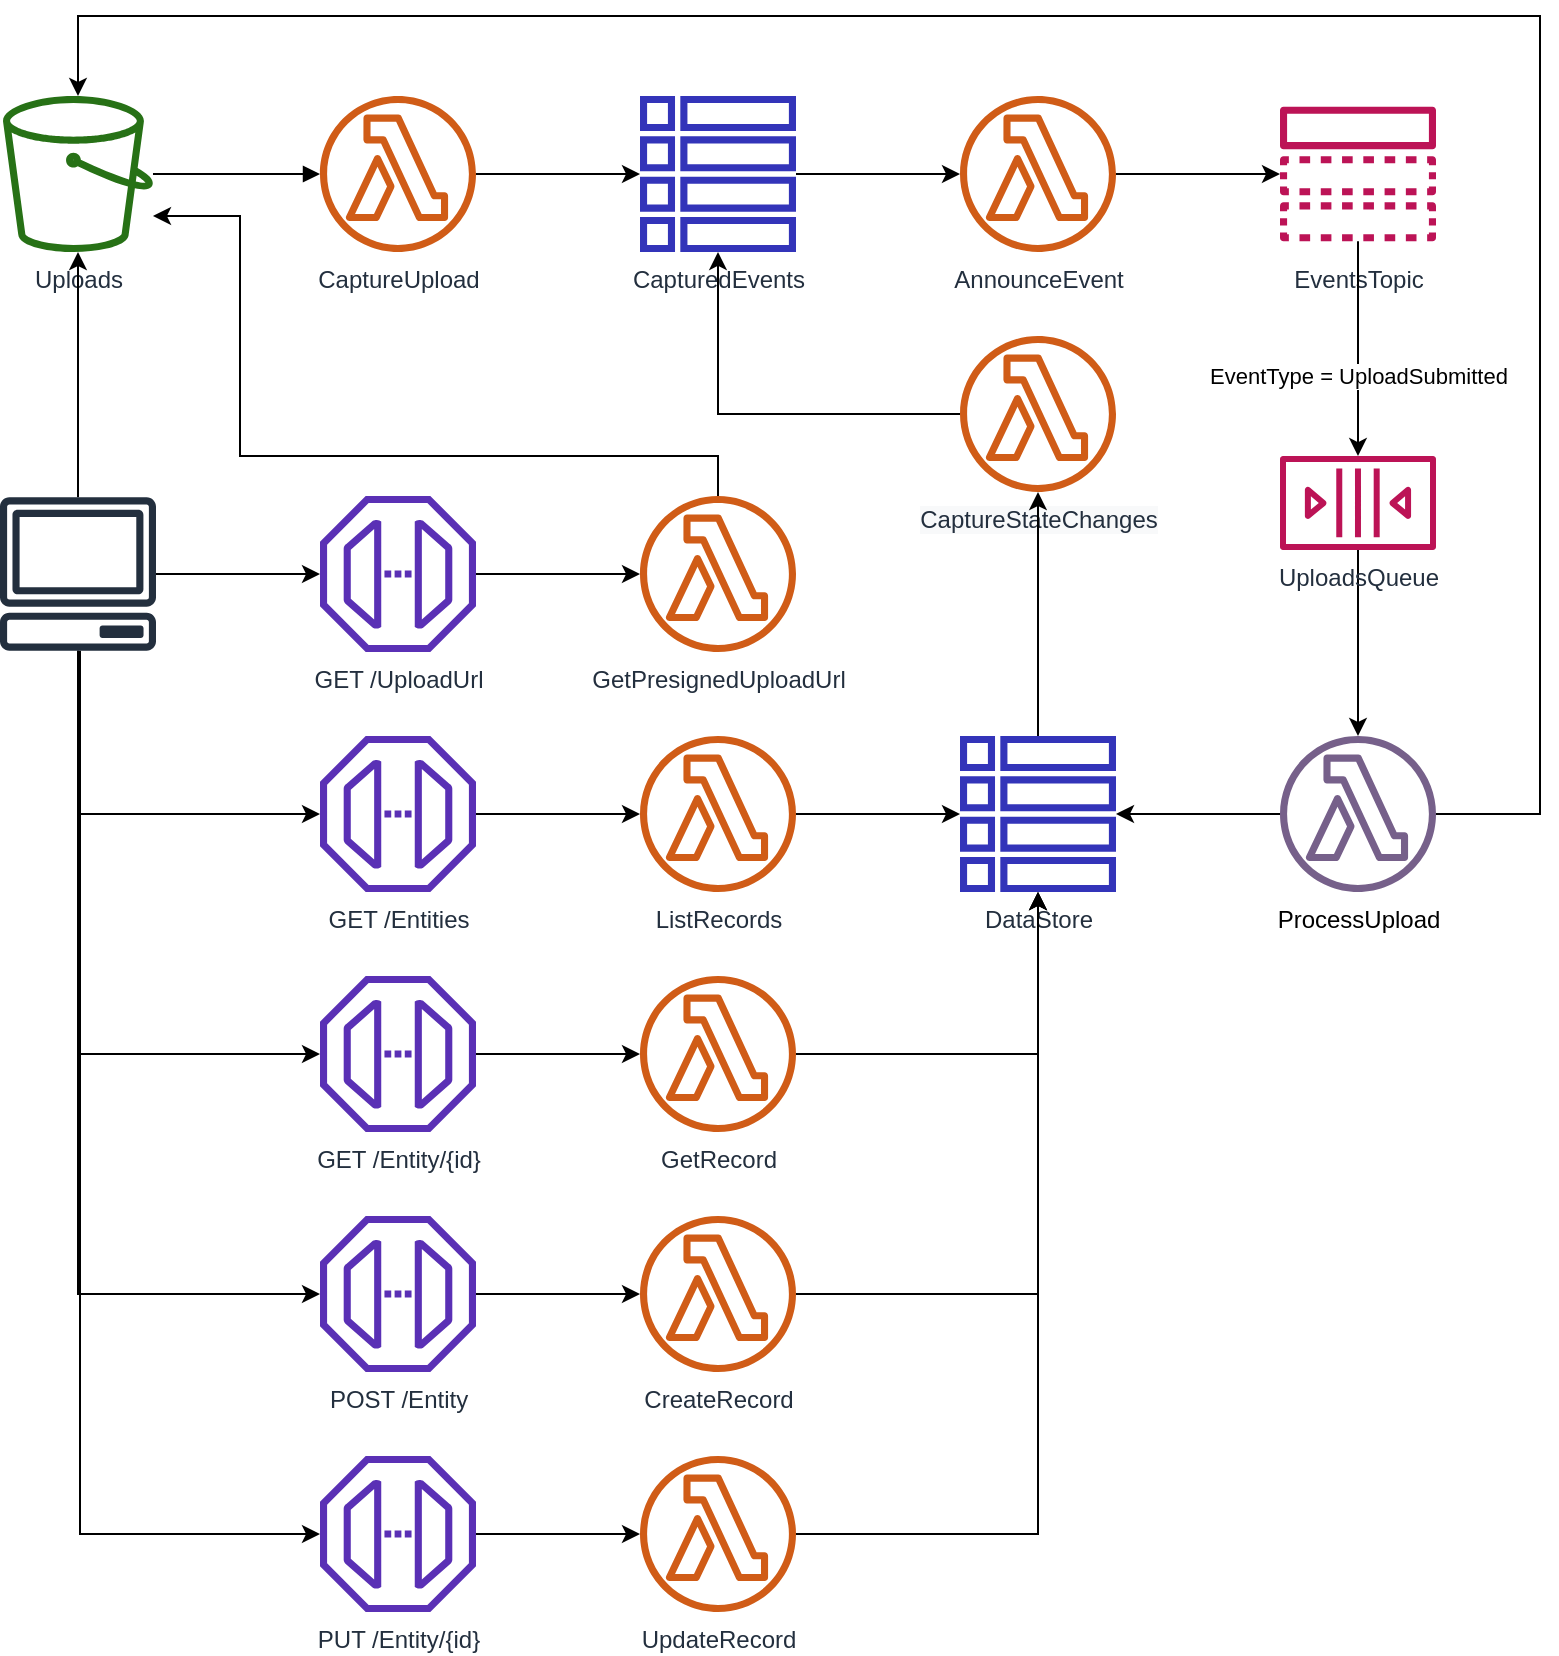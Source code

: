 <mxfile compressed="false">
    <diagram id="JkeCzRaAXA9yDT0niHJ5" name="API">
        <mxGraphModel dx="678" dy="680" grid="1" gridSize="10" guides="1" tooltips="1" connect="1" arrows="1" fold="1" page="1" pageScale="1" pageWidth="850" pageHeight="1400" background="#FFFFFF" math="0" shadow="0">
            <root>
                <mxCell id="0"/>
                <mxCell id="1" parent="0"/>
                <mxCell id="k7aemHpgfqK2G6UQP_n8-1" value="&lt;span&gt;Uploads&lt;/span&gt;" style="outlineConnect=0;fontColor=#232F3E;gradientColor=none;fillColor=#277116;strokeColor=none;dashed=0;verticalLabelPosition=bottom;verticalAlign=top;align=center;html=1;fontSize=12;fontStyle=0;pointerEvents=1;shape=mxgraph.aws4.bucket;" parent="1" vertex="1">
                    <mxGeometry x="40" y="80" width="78" height="78" as="geometry"/>
                </mxCell>
                <mxCell id="JZLs2FqF0W2ko9GQ3f_p-4" style="edgeStyle=orthogonalEdgeStyle;rounded=0;orthogonalLoop=1;jettySize=auto;html=1;startArrow=none;startFill=0;strokeColor=#000000;" parent="1" source="k7aemHpgfqK2G6UQP_n8-3" target="k7aemHpgfqK2G6UQP_n8-5" edge="1">
                    <mxGeometry relative="1" as="geometry">
                        <Array as="points">
                            <mxPoint x="630" y="439"/>
                            <mxPoint x="630" y="439"/>
                        </Array>
                    </mxGeometry>
                </mxCell>
                <mxCell id="tSfun1f35xkHQWBB_WDs-2" style="edgeStyle=orthogonalEdgeStyle;rounded=0;orthogonalLoop=1;jettySize=auto;html=1;strokeColor=#000000;" parent="1" source="k7aemHpgfqK2G6UQP_n8-3" target="k7aemHpgfqK2G6UQP_n8-1" edge="1">
                    <mxGeometry relative="1" as="geometry">
                        <Array as="points">
                            <mxPoint x="810" y="439"/>
                            <mxPoint x="810" y="40"/>
                            <mxPoint x="79" y="40"/>
                        </Array>
                    </mxGeometry>
                </mxCell>
                <mxCell id="k7aemHpgfqK2G6UQP_n8-3" value="&lt;span&gt;ProcessUpload&lt;/span&gt;" style="outlineConnect=0;fontColor=#000000;fillColor=#76608a;strokeColor=#432D57;dashed=0;verticalLabelPosition=bottom;verticalAlign=top;align=center;html=1;fontSize=12;fontStyle=0;aspect=fixed;pointerEvents=1;shape=mxgraph.aws4.lambda_function;" parent="1" vertex="1">
                    <mxGeometry x="680" y="400" width="78" height="78" as="geometry"/>
                </mxCell>
                <mxCell id="k7aemHpgfqK2G6UQP_n8-5" value="DataStore" style="outlineConnect=0;fontColor=#232F3E;gradientColor=none;fillColor=#3334B9;strokeColor=none;dashed=0;verticalLabelPosition=bottom;verticalAlign=top;align=center;html=1;fontSize=12;fontStyle=0;aspect=fixed;pointerEvents=1;shape=mxgraph.aws4.table;" parent="1" vertex="1">
                    <mxGeometry x="520" y="400" width="78" height="78" as="geometry"/>
                </mxCell>
                <mxCell id="JZLs2FqF0W2ko9GQ3f_p-9" style="edgeStyle=orthogonalEdgeStyle;rounded=0;orthogonalLoop=1;jettySize=auto;html=1;startArrow=none;startFill=0;strokeColor=#000000;" parent="1" source="k7aemHpgfqK2G6UQP_n8-6" target="k7aemHpgfqK2G6UQP_n8-15" edge="1">
                    <mxGeometry relative="1" as="geometry"/>
                </mxCell>
                <mxCell id="k7aemHpgfqK2G6UQP_n8-6" value="&lt;span&gt;GET /Entities&lt;/span&gt;" style="outlineConnect=0;fontColor=#232F3E;gradientColor=none;fillColor=#5A30B5;strokeColor=none;dashed=0;verticalLabelPosition=bottom;verticalAlign=top;align=center;html=1;fontSize=12;fontStyle=0;aspect=fixed;pointerEvents=1;shape=mxgraph.aws4.endpoint;" parent="1" vertex="1">
                    <mxGeometry x="200" y="400" width="78" height="78" as="geometry"/>
                </mxCell>
                <mxCell id="k7aemHpgfqK2G6UQP_n8-7" value="" style="edgeStyle=orthogonalEdgeStyle;html=1;endArrow=block;elbow=vertical;startArrow=none;endFill=1;strokeColor=#000000;rounded=0;" parent="1" source="k7aemHpgfqK2G6UQP_n8-1" target="k7aemHpgfqK2G6UQP_n8-37" edge="1">
                    <mxGeometry width="100" relative="1" as="geometry">
                        <mxPoint x="507" y="254" as="sourcePoint"/>
                        <mxPoint x="607" y="254" as="targetPoint"/>
                    </mxGeometry>
                </mxCell>
                <mxCell id="JZLs2FqF0W2ko9GQ3f_p-10" style="edgeStyle=orthogonalEdgeStyle;rounded=0;orthogonalLoop=1;jettySize=auto;html=1;startArrow=none;startFill=0;strokeColor=#000000;" parent="1" source="k7aemHpgfqK2G6UQP_n8-13" target="k7aemHpgfqK2G6UQP_n8-19" edge="1">
                    <mxGeometry relative="1" as="geometry"/>
                </mxCell>
                <mxCell id="k7aemHpgfqK2G6UQP_n8-13" value="&lt;span&gt;GET /Entity/{id}&lt;/span&gt;" style="outlineConnect=0;fontColor=#232F3E;gradientColor=none;fillColor=#5A30B5;strokeColor=none;dashed=0;verticalLabelPosition=bottom;verticalAlign=top;align=center;html=1;fontSize=12;fontStyle=0;aspect=fixed;pointerEvents=1;shape=mxgraph.aws4.endpoint;" parent="1" vertex="1">
                    <mxGeometry x="200" y="520" width="78" height="78" as="geometry"/>
                </mxCell>
                <mxCell id="JZLs2FqF0W2ko9GQ3f_p-12" style="edgeStyle=orthogonalEdgeStyle;rounded=0;orthogonalLoop=1;jettySize=auto;html=1;startArrow=none;startFill=0;strokeColor=#000000;" parent="1" source="k7aemHpgfqK2G6UQP_n8-15" target="k7aemHpgfqK2G6UQP_n8-5" edge="1">
                    <mxGeometry relative="1" as="geometry"/>
                </mxCell>
                <mxCell id="k7aemHpgfqK2G6UQP_n8-15" value="ListRecords" style="outlineConnect=0;fontColor=#232F3E;gradientColor=none;fillColor=#D05C17;strokeColor=none;dashed=0;verticalLabelPosition=bottom;verticalAlign=top;align=center;html=1;fontSize=12;fontStyle=0;aspect=fixed;pointerEvents=1;shape=mxgraph.aws4.lambda_function;" parent="1" vertex="1">
                    <mxGeometry x="360" y="400" width="78" height="78" as="geometry"/>
                </mxCell>
                <mxCell id="JZLs2FqF0W2ko9GQ3f_p-11" style="edgeStyle=orthogonalEdgeStyle;rounded=0;orthogonalLoop=1;jettySize=auto;html=1;startArrow=none;startFill=0;strokeColor=#000000;" parent="1" source="k7aemHpgfqK2G6UQP_n8-19" target="k7aemHpgfqK2G6UQP_n8-5" edge="1">
                    <mxGeometry relative="1" as="geometry"/>
                </mxCell>
                <mxCell id="k7aemHpgfqK2G6UQP_n8-19" value="GetRecord" style="outlineConnect=0;fontColor=#232F3E;gradientColor=none;fillColor=#D05C17;strokeColor=none;dashed=0;verticalLabelPosition=bottom;verticalAlign=top;align=center;html=1;fontSize=12;fontStyle=0;aspect=fixed;pointerEvents=1;shape=mxgraph.aws4.lambda_function;" parent="1" vertex="1">
                    <mxGeometry x="360" y="520" width="78" height="78" as="geometry"/>
                </mxCell>
                <mxCell id="JZLs2FqF0W2ko9GQ3f_p-1" style="edgeStyle=orthogonalEdgeStyle;rounded=0;orthogonalLoop=1;jettySize=auto;html=1;startArrow=none;startFill=0;strokeColor=#000000;" parent="1" source="k7aemHpgfqK2G6UQP_n8-28" target="k7aemHpgfqK2G6UQP_n8-1" edge="1">
                    <mxGeometry relative="1" as="geometry"/>
                </mxCell>
                <mxCell id="JZLs2FqF0W2ko9GQ3f_p-5" style="edgeStyle=orthogonalEdgeStyle;rounded=0;orthogonalLoop=1;jettySize=auto;html=1;startArrow=none;startFill=0;strokeColor=#000000;" parent="1" source="k7aemHpgfqK2G6UQP_n8-28" target="k7aemHpgfqK2G6UQP_n8-33" edge="1">
                    <mxGeometry relative="1" as="geometry"/>
                </mxCell>
                <mxCell id="JZLs2FqF0W2ko9GQ3f_p-7" style="edgeStyle=orthogonalEdgeStyle;rounded=0;orthogonalLoop=1;jettySize=auto;html=1;startArrow=none;startFill=0;strokeColor=#000000;" parent="1" source="k7aemHpgfqK2G6UQP_n8-28" target="k7aemHpgfqK2G6UQP_n8-6" edge="1">
                    <mxGeometry relative="1" as="geometry">
                        <Array as="points">
                            <mxPoint x="79" y="439"/>
                        </Array>
                    </mxGeometry>
                </mxCell>
                <mxCell id="JZLs2FqF0W2ko9GQ3f_p-8" style="edgeStyle=orthogonalEdgeStyle;rounded=0;orthogonalLoop=1;jettySize=auto;html=1;startArrow=none;startFill=0;strokeColor=#000000;" parent="1" source="k7aemHpgfqK2G6UQP_n8-28" target="k7aemHpgfqK2G6UQP_n8-13" edge="1">
                    <mxGeometry relative="1" as="geometry">
                        <Array as="points">
                            <mxPoint x="79" y="559"/>
                        </Array>
                    </mxGeometry>
                </mxCell>
                <mxCell id="JZLs2FqF0W2ko9GQ3f_p-19" style="edgeStyle=orthogonalEdgeStyle;rounded=0;orthogonalLoop=1;jettySize=auto;html=1;startArrow=none;startFill=0;strokeColor=#000000;" parent="1" source="k7aemHpgfqK2G6UQP_n8-28" target="JZLs2FqF0W2ko9GQ3f_p-16" edge="1">
                    <mxGeometry relative="1" as="geometry">
                        <Array as="points">
                            <mxPoint x="79" y="679"/>
                        </Array>
                    </mxGeometry>
                </mxCell>
                <mxCell id="JZLs2FqF0W2ko9GQ3f_p-24" style="edgeStyle=orthogonalEdgeStyle;rounded=0;orthogonalLoop=1;jettySize=auto;html=1;startArrow=none;startFill=0;strokeColor=#000000;" parent="1" source="k7aemHpgfqK2G6UQP_n8-28" target="JZLs2FqF0W2ko9GQ3f_p-22" edge="1">
                    <mxGeometry relative="1" as="geometry">
                        <Array as="points">
                            <mxPoint x="80" y="799"/>
                        </Array>
                    </mxGeometry>
                </mxCell>
                <mxCell id="k7aemHpgfqK2G6UQP_n8-28" value="" style="outlineConnect=0;fontColor=#232F3E;gradientColor=none;fillColor=#232F3E;strokeColor=none;dashed=0;verticalLabelPosition=bottom;verticalAlign=top;align=center;html=1;fontSize=12;fontStyle=0;pointerEvents=1;shape=mxgraph.aws4.client;" parent="1" vertex="1">
                    <mxGeometry x="40" y="280" width="78" height="78" as="geometry"/>
                </mxCell>
                <mxCell id="tSfun1f35xkHQWBB_WDs-1" style="edgeStyle=orthogonalEdgeStyle;rounded=0;orthogonalLoop=1;jettySize=auto;html=1;strokeColor=#000000;" parent="1" source="k7aemHpgfqK2G6UQP_n8-31" target="k7aemHpgfqK2G6UQP_n8-1" edge="1">
                    <mxGeometry relative="1" as="geometry">
                        <Array as="points">
                            <mxPoint x="399" y="260"/>
                            <mxPoint x="160" y="260"/>
                            <mxPoint x="160" y="140"/>
                        </Array>
                    </mxGeometry>
                </mxCell>
                <mxCell id="k7aemHpgfqK2G6UQP_n8-31" value="&lt;span style=&quot;text-align: left&quot;&gt;GetPresignedUploadUrl&lt;/span&gt;" style="outlineConnect=0;fontColor=#232F3E;gradientColor=none;fillColor=#D05C17;strokeColor=none;dashed=0;verticalLabelPosition=bottom;verticalAlign=top;align=center;html=1;fontSize=12;fontStyle=0;aspect=fixed;pointerEvents=1;shape=mxgraph.aws4.lambda_function;" parent="1" vertex="1">
                    <mxGeometry x="360" y="280" width="78" height="78" as="geometry"/>
                </mxCell>
                <mxCell id="JZLs2FqF0W2ko9GQ3f_p-6" style="edgeStyle=orthogonalEdgeStyle;rounded=0;orthogonalLoop=1;jettySize=auto;html=1;startArrow=none;startFill=0;strokeColor=#000000;" parent="1" source="k7aemHpgfqK2G6UQP_n8-33" target="k7aemHpgfqK2G6UQP_n8-31" edge="1">
                    <mxGeometry relative="1" as="geometry"/>
                </mxCell>
                <mxCell id="k7aemHpgfqK2G6UQP_n8-33" value="GET /UploadUrl" style="outlineConnect=0;fontColor=#232F3E;gradientColor=none;fillColor=#5A30B5;strokeColor=none;dashed=0;verticalLabelPosition=bottom;verticalAlign=top;align=center;html=1;fontSize=12;fontStyle=0;aspect=fixed;pointerEvents=1;shape=mxgraph.aws4.endpoint;" parent="1" vertex="1">
                    <mxGeometry x="200" y="280" width="78" height="78" as="geometry"/>
                </mxCell>
                <mxCell id="JZLs2FqF0W2ko9GQ3f_p-2" style="edgeStyle=orthogonalEdgeStyle;rounded=0;orthogonalLoop=1;jettySize=auto;html=1;startArrow=none;startFill=0;strokeColor=#000000;" parent="1" source="k7aemHpgfqK2G6UQP_n8-37" target="k7aemHpgfqK2G6UQP_n8-39" edge="1">
                    <mxGeometry relative="1" as="geometry"/>
                </mxCell>
                <mxCell id="k7aemHpgfqK2G6UQP_n8-37" value="&lt;span&gt;CaptureUpload&lt;/span&gt;" style="outlineConnect=0;fontColor=#232F3E;gradientColor=none;fillColor=#D05C17;strokeColor=none;dashed=0;verticalLabelPosition=bottom;verticalAlign=top;align=center;html=1;fontSize=12;fontStyle=0;aspect=fixed;pointerEvents=1;shape=mxgraph.aws4.lambda_function;" parent="1" vertex="1">
                    <mxGeometry x="200" y="80" width="78" height="78" as="geometry"/>
                </mxCell>
                <mxCell id="k7aemHpgfqK2G6UQP_n8-38" style="edgeStyle=orthogonalEdgeStyle;rounded=0;orthogonalLoop=1;jettySize=auto;html=1;startArrow=none;startFill=0;strokeColor=#000000;" parent="1" source="k7aemHpgfqK2G6UQP_n8-42" target="k7aemHpgfqK2G6UQP_n8-47" edge="1">
                    <mxGeometry relative="1" as="geometry"/>
                </mxCell>
                <mxCell id="JZLs2FqF0W2ko9GQ3f_p-3" style="edgeStyle=orthogonalEdgeStyle;rounded=0;orthogonalLoop=1;jettySize=auto;html=1;startArrow=none;startFill=0;strokeColor=#000000;" parent="1" source="k7aemHpgfqK2G6UQP_n8-39" target="k7aemHpgfqK2G6UQP_n8-42" edge="1">
                    <mxGeometry relative="1" as="geometry"/>
                </mxCell>
                <mxCell id="k7aemHpgfqK2G6UQP_n8-39" value="&lt;span&gt;CapturedEvents&lt;/span&gt;" style="outlineConnect=0;fontColor=#232F3E;gradientColor=none;fillColor=#3334B9;strokeColor=none;dashed=0;verticalLabelPosition=bottom;verticalAlign=top;align=center;html=1;fontSize=12;fontStyle=0;aspect=fixed;pointerEvents=1;shape=mxgraph.aws4.table;" parent="1" vertex="1">
                    <mxGeometry x="360" y="80" width="78" height="78" as="geometry"/>
                </mxCell>
                <mxCell id="k7aemHpgfqK2G6UQP_n8-45" style="edgeStyle=orthogonalEdgeStyle;rounded=0;orthogonalLoop=1;jettySize=auto;html=1;startArrow=none;startFill=0;strokeColor=#000000;" parent="1" source="JZLs2FqF0W2ko9GQ3f_p-13" target="k7aemHpgfqK2G6UQP_n8-3" edge="1">
                    <mxGeometry relative="1" as="geometry">
                        <Array as="points"/>
                    </mxGeometry>
                </mxCell>
                <mxCell id="k7aemHpgfqK2G6UQP_n8-47" value="&lt;span&gt;EventsTopic&lt;/span&gt;" style="outlineConnect=0;fontColor=#232F3E;gradientColor=none;fillColor=#BC1356;strokeColor=none;dashed=0;verticalLabelPosition=bottom;verticalAlign=top;align=center;html=1;fontSize=12;fontStyle=0;pointerEvents=1;shape=mxgraph.aws4.topic;" parent="1" vertex="1">
                    <mxGeometry x="680" y="80" width="78" height="78" as="geometry"/>
                </mxCell>
                <mxCell id="k7aemHpgfqK2G6UQP_n8-50" value="&lt;span style=&quot;font-family: &amp;#34;helvetica&amp;#34; ; font-size: 12px ; font-style: normal ; font-weight: 400 ; letter-spacing: normal ; text-align: center ; text-indent: 0px ; text-transform: none ; word-spacing: 0px ; background-color: rgb(248 , 249 , 250) ; float: none ; display: inline&quot;&gt;CaptureStateChanges&lt;/span&gt;&lt;br&gt;" style="outlineConnect=0;fontColor=#232F3E;gradientColor=none;fillColor=#D05C17;strokeColor=none;dashed=0;verticalLabelPosition=bottom;verticalAlign=top;align=center;html=1;fontSize=12;fontStyle=0;aspect=fixed;pointerEvents=1;shape=mxgraph.aws4.lambda_function;" parent="1" vertex="1">
                    <mxGeometry x="520" y="200" width="78" height="78" as="geometry"/>
                </mxCell>
                <mxCell id="k7aemHpgfqK2G6UQP_n8-42" value="AnnounceEvent" style="outlineConnect=0;fontColor=#232F3E;gradientColor=none;fillColor=#D05C17;strokeColor=none;dashed=0;verticalLabelPosition=bottom;verticalAlign=top;align=center;html=1;fontSize=12;fontStyle=0;aspect=fixed;pointerEvents=1;shape=mxgraph.aws4.lambda_function;" parent="1" vertex="1">
                    <mxGeometry x="520" y="80" width="78" height="78" as="geometry"/>
                </mxCell>
                <mxCell id="kIKORUK3WMcLZ2eLD7nt-27" style="edgeStyle=orthogonalEdgeStyle;rounded=0;orthogonalLoop=1;jettySize=auto;html=1;startArrow=none;startFill=0;strokeColor=#000000;" parent="1" source="k7aemHpgfqK2G6UQP_n8-50" target="k7aemHpgfqK2G6UQP_n8-39" edge="1">
                    <mxGeometry relative="1" as="geometry">
                        <mxPoint x="1439" y="297" as="sourcePoint"/>
                        <mxPoint x="597.41" y="199" as="targetPoint"/>
                    </mxGeometry>
                </mxCell>
                <mxCell id="kIKORUK3WMcLZ2eLD7nt-29" style="edgeStyle=orthogonalEdgeStyle;rounded=0;orthogonalLoop=1;jettySize=auto;html=1;startArrow=none;startFill=0;strokeColor=#000000;" parent="1" source="k7aemHpgfqK2G6UQP_n8-5" target="k7aemHpgfqK2G6UQP_n8-50" edge="1">
                    <mxGeometry relative="1" as="geometry">
                        <mxPoint x="1037.91" y="519" as="sourcePoint"/>
                        <mxPoint x="1159" y="440" as="targetPoint"/>
                    </mxGeometry>
                </mxCell>
                <mxCell id="JZLs2FqF0W2ko9GQ3f_p-13" value="UploadsQueue" style="outlineConnect=0;fontColor=#232F3E;gradientColor=none;fillColor=#BC1356;strokeColor=none;dashed=0;verticalLabelPosition=bottom;verticalAlign=top;align=center;html=1;fontSize=12;fontStyle=0;aspect=fixed;pointerEvents=1;shape=mxgraph.aws4.queue;" parent="1" vertex="1">
                    <mxGeometry x="680" y="260" width="78" height="47" as="geometry"/>
                </mxCell>
                <mxCell id="JZLs2FqF0W2ko9GQ3f_p-14" style="edgeStyle=orthogonalEdgeStyle;rounded=0;orthogonalLoop=1;jettySize=auto;html=1;startArrow=none;startFill=0;strokeColor=#000000;" parent="1" source="k7aemHpgfqK2G6UQP_n8-47" target="JZLs2FqF0W2ko9GQ3f_p-13" edge="1">
                    <mxGeometry relative="1" as="geometry">
                        <mxPoint x="719" y="152.625" as="sourcePoint"/>
                        <mxPoint x="638" y="279" as="targetPoint"/>
                        <Array as="points">
                            <mxPoint x="719" y="279"/>
                        </Array>
                    </mxGeometry>
                </mxCell>
                <mxCell id="JZLs2FqF0W2ko9GQ3f_p-15" value="EventType = UploadSubmitted" style="edgeLabel;html=1;align=center;verticalAlign=middle;resizable=0;points=[];" parent="JZLs2FqF0W2ko9GQ3f_p-14" vertex="1" connectable="0">
                    <mxGeometry x="-0.181" relative="1" as="geometry">
                        <mxPoint y="23.38" as="offset"/>
                    </mxGeometry>
                </mxCell>
                <mxCell id="JZLs2FqF0W2ko9GQ3f_p-20" style="edgeStyle=orthogonalEdgeStyle;rounded=0;orthogonalLoop=1;jettySize=auto;html=1;startArrow=none;startFill=0;strokeColor=#000000;" parent="1" source="JZLs2FqF0W2ko9GQ3f_p-16" target="JZLs2FqF0W2ko9GQ3f_p-17" edge="1">
                    <mxGeometry relative="1" as="geometry"/>
                </mxCell>
                <mxCell id="JZLs2FqF0W2ko9GQ3f_p-16" value="&lt;span&gt;POST /Entity&lt;/span&gt;" style="outlineConnect=0;fontColor=#232F3E;gradientColor=none;fillColor=#5A30B5;strokeColor=none;dashed=0;verticalLabelPosition=bottom;verticalAlign=top;align=center;html=1;fontSize=12;fontStyle=0;aspect=fixed;pointerEvents=1;shape=mxgraph.aws4.endpoint;" parent="1" vertex="1">
                    <mxGeometry x="200" y="640" width="78" height="78" as="geometry"/>
                </mxCell>
                <mxCell id="JZLs2FqF0W2ko9GQ3f_p-18" style="edgeStyle=orthogonalEdgeStyle;rounded=0;orthogonalLoop=1;jettySize=auto;html=1;startArrow=none;startFill=0;strokeColor=#000000;" parent="1" source="JZLs2FqF0W2ko9GQ3f_p-17" target="k7aemHpgfqK2G6UQP_n8-5" edge="1">
                    <mxGeometry relative="1" as="geometry"/>
                </mxCell>
                <mxCell id="JZLs2FqF0W2ko9GQ3f_p-17" value="CreateRecord" style="outlineConnect=0;fontColor=#232F3E;gradientColor=none;fillColor=#D05C17;strokeColor=none;dashed=0;verticalLabelPosition=bottom;verticalAlign=top;align=center;html=1;fontSize=12;fontStyle=0;aspect=fixed;pointerEvents=1;shape=mxgraph.aws4.lambda_function;" parent="1" vertex="1">
                    <mxGeometry x="360" y="640" width="78" height="78" as="geometry"/>
                </mxCell>
                <mxCell id="JZLs2FqF0W2ko9GQ3f_p-21" style="edgeStyle=orthogonalEdgeStyle;rounded=0;orthogonalLoop=1;jettySize=auto;html=1;startArrow=none;startFill=0;strokeColor=#000000;" parent="1" source="JZLs2FqF0W2ko9GQ3f_p-22" target="JZLs2FqF0W2ko9GQ3f_p-23" edge="1">
                    <mxGeometry relative="1" as="geometry"/>
                </mxCell>
                <mxCell id="JZLs2FqF0W2ko9GQ3f_p-22" value="&lt;span&gt;PUT /Entity/{id}&lt;/span&gt;" style="outlineConnect=0;fontColor=#232F3E;gradientColor=none;fillColor=#5A30B5;strokeColor=none;dashed=0;verticalLabelPosition=bottom;verticalAlign=top;align=center;html=1;fontSize=12;fontStyle=0;aspect=fixed;pointerEvents=1;shape=mxgraph.aws4.endpoint;" parent="1" vertex="1">
                    <mxGeometry x="200" y="760" width="78" height="78" as="geometry"/>
                </mxCell>
                <mxCell id="JZLs2FqF0W2ko9GQ3f_p-25" style="edgeStyle=orthogonalEdgeStyle;rounded=0;orthogonalLoop=1;jettySize=auto;html=1;startArrow=none;startFill=0;strokeColor=#000000;" parent="1" source="JZLs2FqF0W2ko9GQ3f_p-23" target="k7aemHpgfqK2G6UQP_n8-5" edge="1">
                    <mxGeometry relative="1" as="geometry"/>
                </mxCell>
                <mxCell id="JZLs2FqF0W2ko9GQ3f_p-23" value="UpdateRecord" style="outlineConnect=0;fontColor=#232F3E;gradientColor=none;fillColor=#D05C17;strokeColor=none;dashed=0;verticalLabelPosition=bottom;verticalAlign=top;align=center;html=1;fontSize=12;fontStyle=0;aspect=fixed;pointerEvents=1;shape=mxgraph.aws4.lambda_function;" parent="1" vertex="1">
                    <mxGeometry x="360" y="760" width="78" height="78" as="geometry"/>
                </mxCell>
            </root>
        </mxGraphModel>
    </diagram>
    <diagram id="98u5LshAZGFSYdY-vi_l" name="db-stream">
        <mxGraphModel dx="678" dy="680" grid="1" gridSize="10" guides="1" tooltips="1" connect="1" arrows="1" fold="1" page="1" pageScale="1" pageWidth="1100" pageHeight="850" background="#FFFFFF" math="0" shadow="0">
            <root>
                <mxCell id="frrsjdN9O_VujLEhSTNY-0"/>
                <mxCell id="frrsjdN9O_VujLEhSTNY-1" parent="frrsjdN9O_VujLEhSTNY-0"/>
                <mxCell id="frrsjdN9O_VujLEhSTNY-2" value="BackgroundProcess" style="outlineConnect=0;fontColor=#232F3E;gradientColor=none;fillColor=#D05C17;strokeColor=none;dashed=0;verticalLabelPosition=bottom;verticalAlign=top;align=center;html=1;fontSize=12;fontStyle=0;aspect=fixed;pointerEvents=1;shape=mxgraph.aws4.lambda_function;" vertex="1" parent="frrsjdN9O_VujLEhSTNY-1">
                    <mxGeometry x="200" y="80" width="78" height="78" as="geometry"/>
                </mxCell>
                <mxCell id="frrsjdN9O_VujLEhSTNY-3" style="edgeStyle=orthogonalEdgeStyle;rounded=0;orthogonalLoop=1;jettySize=auto;html=1;strokeColor=#000000;" edge="1" parent="frrsjdN9O_VujLEhSTNY-1" source="frrsjdN9O_VujLEhSTNY-4" target="frrsjdN9O_VujLEhSTNY-2">
                    <mxGeometry relative="1" as="geometry"/>
                </mxCell>
                <mxCell id="frrsjdN9O_VujLEhSTNY-4" value="DataStore" style="outlineConnect=0;fontColor=#232F3E;gradientColor=none;fillColor=#3334B9;strokeColor=none;dashed=0;verticalLabelPosition=bottom;verticalAlign=top;align=center;html=1;fontSize=12;fontStyle=0;aspect=fixed;pointerEvents=1;shape=mxgraph.aws4.table;" vertex="1" parent="frrsjdN9O_VujLEhSTNY-1">
                    <mxGeometry x="40" y="80" width="78" height="78" as="geometry"/>
                </mxCell>
            </root>
        </mxGraphModel>
    </diagram>
    <diagram id="6CP49vHQB68SHmrdIYwD" name="s3-lambda">
        <mxGraphModel dx="678" dy="680" grid="1" gridSize="10" guides="1" tooltips="1" connect="1" arrows="1" fold="1" page="1" pageScale="1" pageWidth="1100" pageHeight="850" background="#ffffff" math="0" shadow="0">
            <root>
                <mxCell id="V-1tFcL8kBFsQ20uP_A9-0"/>
                <mxCell id="V-1tFcL8kBFsQ20uP_A9-1" parent="V-1tFcL8kBFsQ20uP_A9-0"/>
                <mxCell id="V-1tFcL8kBFsQ20uP_A9-2" value="BackgroundProcess" style="outlineConnect=0;fontColor=#232F3E;gradientColor=none;fillColor=#D05C17;strokeColor=none;dashed=0;verticalLabelPosition=bottom;verticalAlign=top;align=center;html=1;fontSize=12;fontStyle=0;aspect=fixed;pointerEvents=1;shape=mxgraph.aws4.lambda_function;" vertex="1" parent="V-1tFcL8kBFsQ20uP_A9-1">
                    <mxGeometry x="200" y="80" width="78" height="78" as="geometry"/>
                </mxCell>
                <mxCell id="V-1tFcL8kBFsQ20uP_A9-3" style="edgeStyle=orthogonalEdgeStyle;rounded=0;orthogonalLoop=1;jettySize=auto;html=1;strokeColor=#000000;" edge="1" parent="V-1tFcL8kBFsQ20uP_A9-1" source="V-1tFcL8kBFsQ20uP_A9-4" target="V-1tFcL8kBFsQ20uP_A9-2">
                    <mxGeometry relative="1" as="geometry">
                        <mxPoint x="117.91" y="119" as="sourcePoint"/>
                    </mxGeometry>
                </mxCell>
                <mxCell id="V-1tFcL8kBFsQ20uP_A9-4" value="MyBucket" style="outlineConnect=0;fontColor=#232F3E;gradientColor=none;fillColor=#277116;strokeColor=none;dashed=0;verticalLabelPosition=bottom;verticalAlign=top;align=center;html=1;fontSize=12;fontStyle=0;aspect=fixed;pointerEvents=1;shape=mxgraph.aws4.bucket;" vertex="1" parent="V-1tFcL8kBFsQ20uP_A9-1">
                    <mxGeometry x="40" y="80" width="75" height="78" as="geometry"/>
                </mxCell>
            </root>
        </mxGraphModel>
    </diagram>
    <diagram id="eyA4Dl0EOKMLylPe8Du8" name="scheduled-task">
        <mxGraphModel dx="678" dy="680" grid="1" gridSize="10" guides="1" tooltips="1" connect="1" arrows="1" fold="1" page="1" pageScale="1" pageWidth="1100" pageHeight="850" background="#ffffff" math="0" shadow="0">
            <root>
                <mxCell id="LkfeTM09O9w9fl0mApUN-0"/>
                <mxCell id="LkfeTM09O9w9fl0mApUN-1" parent="LkfeTM09O9w9fl0mApUN-0"/>
                <mxCell id="LkfeTM09O9w9fl0mApUN-2" style="edgeStyle=orthogonalEdgeStyle;rounded=0;orthogonalLoop=1;jettySize=auto;html=1;strokeColor=#000000;" edge="1" parent="LkfeTM09O9w9fl0mApUN-1" source="LkfeTM09O9w9fl0mApUN-3" target="LkfeTM09O9w9fl0mApUN-5">
                    <mxGeometry relative="1" as="geometry"/>
                </mxCell>
                <mxCell id="LkfeTM09O9w9fl0mApUN-3" value="TimerA" style="outlineConnect=0;fontColor=#232F3E;gradientColor=none;fillColor=#BC1356;strokeColor=none;dashed=0;verticalLabelPosition=bottom;verticalAlign=top;align=center;html=1;fontSize=12;fontStyle=0;aspect=fixed;pointerEvents=1;shape=mxgraph.aws4.event_time_based;" vertex="1" parent="LkfeTM09O9w9fl0mApUN-1">
                    <mxGeometry x="80" y="240" width="78" height="78" as="geometry"/>
                </mxCell>
                <mxCell id="LkfeTM09O9w9fl0mApUN-4" style="edgeStyle=orthogonalEdgeStyle;rounded=0;orthogonalLoop=1;jettySize=auto;html=1;strokeColor=#000000;" edge="1" parent="LkfeTM09O9w9fl0mApUN-1" source="LkfeTM09O9w9fl0mApUN-5" target="LkfeTM09O9w9fl0mApUN-6">
                    <mxGeometry relative="1" as="geometry"/>
                </mxCell>
                <mxCell id="LkfeTM09O9w9fl0mApUN-5" value="&lt;span style=&quot;background-color: rgb(248 , 249 , 250)&quot;&gt;DoSomething&lt;/span&gt;" style="outlineConnect=0;fontColor=#232F3E;gradientColor=none;fillColor=#D05C17;strokeColor=none;dashed=0;verticalLabelPosition=bottom;verticalAlign=top;align=center;html=1;fontSize=12;fontStyle=0;aspect=fixed;pointerEvents=1;shape=mxgraph.aws4.lambda_function;" vertex="1" parent="LkfeTM09O9w9fl0mApUN-1">
                    <mxGeometry x="240" y="240" width="78" height="78" as="geometry"/>
                </mxCell>
                <mxCell id="LkfeTM09O9w9fl0mApUN-6" value="DataStore" style="outlineConnect=0;fontColor=#232F3E;gradientColor=none;fillColor=#3334B9;strokeColor=none;dashed=0;verticalLabelPosition=bottom;verticalAlign=top;align=center;html=1;fontSize=12;fontStyle=0;aspect=fixed;pointerEvents=1;shape=mxgraph.aws4.table;" vertex="1" parent="LkfeTM09O9w9fl0mApUN-1">
                    <mxGeometry x="400" y="240" width="78" height="78" as="geometry"/>
                </mxCell>
            </root>
        </mxGraphModel>
    </diagram>
</mxfile>